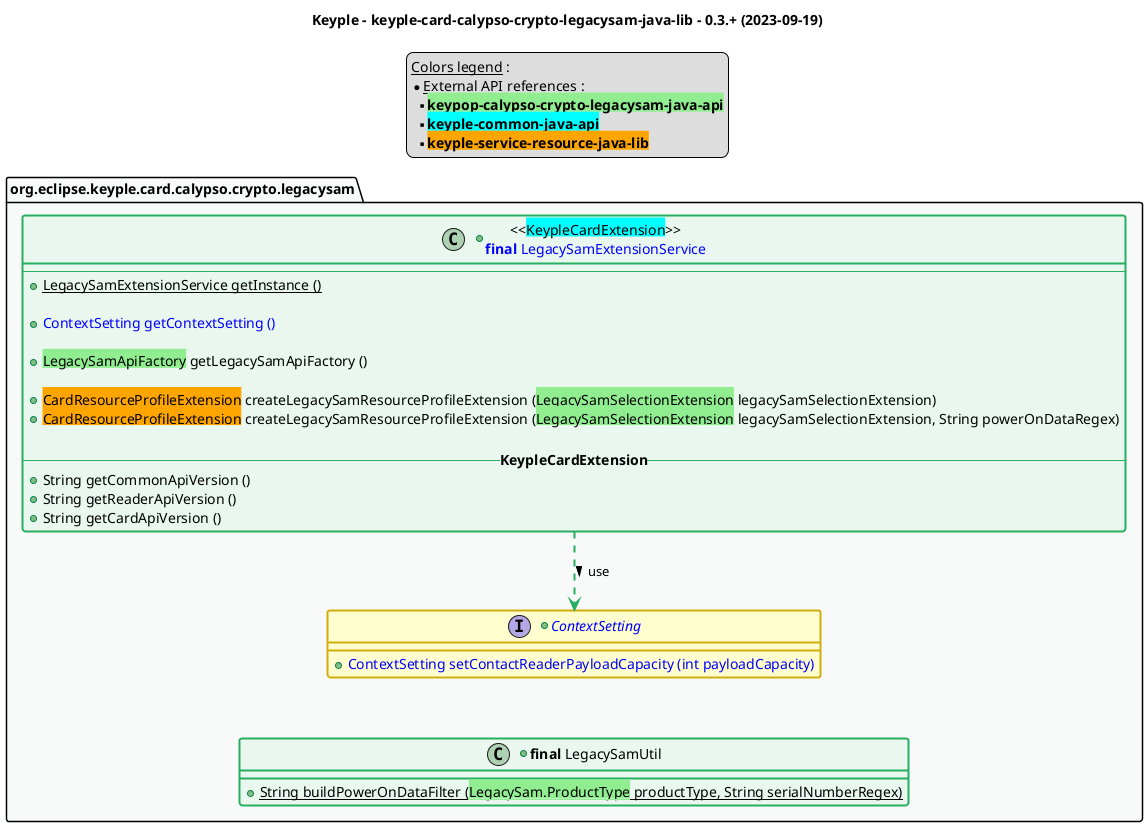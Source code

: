 @startuml
title
    Keyple - keyple-card-calypso-crypto-legacysam-java-lib - 0.3.+ (2023-09-19)
end title

' == THEME ==

'Couleurs issues de : https://htmlcolorcodes.com/fr/tableau-de-couleur/tableau-de-couleur-design-plat/
!define C_GREY1 F8F9F9
!define C_GREY2 F2F3F4
!define C_GREY3 E5E7E9
!define C_GREY4 D7DBDD
!define C_GREY5 CACFD2
!define C_GREY6 BDC3C7
!define C_LINK 3498DB
!define C_USE 27AE60

' -- Styles that don't work with new version of plantuml --
skinparam stereotypeABorderColor #A9DCDF
skinparam stereotypeIBorderColor #B4A7E5
skinparam stereotypeCBorderColor #ADD1B2
skinparam stereotypeEBorderColor #EB93DF
' -- END --

skinparam ClassBorderThickness 2
skinparam ArrowThickness 2

' Yellow
skinparam ClassBackgroundColor #FEFECE
skinparam ClassBorderColor #D4AC0D
' Red
skinparam ClassBackgroundColor<<red>> #FDEDEC
skinparam ClassBorderColor<<red>> #E74C3C
hide <<red>> stereotype
' Purple
skinparam ClassBackgroundColor<<purple>> #F4ECF7
skinparam ClassBorderColor<<purple>> #8E44AD
hide <<purple>> stereotype
' blue
skinparam ClassBackgroundColor<<blue>> #EBF5FB
skinparam ClassBorderColor<<blue>> #3498DB
hide <<blue>> stereotype
' Green
skinparam ClassBackgroundColor<<green>> #E9F7EF
skinparam ClassBorderColor<<green>> #27AE60
hide <<green>> stereotype
' Grey
skinparam ClassBackgroundColor<<grey>> #EAECEE
skinparam ClassBorderColor<<grey>> #2C3E50
hide <<grey>> stereotype

' == CONTENT ==

legend top
    __Colors legend__ :
    * __External API references__ :
    ** <back:lightgreen>**keypop-calypso-crypto-legacysam-java-api**</back>
    ** <back:cyan>**keyple-common-java-api**</back>
    ** <back:orange>**keyple-service-resource-java-lib**</back>
end legend

package "org.eclipse.keyple.card.calypso.crypto.legacysam" as legacysam {
    +class "<<<back:cyan>KeypleCardExtension</back>>>\n<color:blue>**final** LegacySamExtensionService" as LegacySamExtensionService <<green>> {
        --
        +{static} LegacySamExtensionService getInstance ()

        +<color:blue>ContextSetting getContextSetting ()

        +<back:lightgreen>LegacySamApiFactory</back> getLegacySamApiFactory ()

        +<back:orange>CardResourceProfileExtension</back> createLegacySamResourceProfileExtension (<back:lightgreen>LegacySamSelectionExtension</back> legacySamSelectionExtension)
        +<back:orange>CardResourceProfileExtension</back> createLegacySamResourceProfileExtension (<back:lightgreen>LegacySamSelectionExtension</back> legacySamSelectionExtension, String powerOnDataRegex)

        -- **KeypleCardExtension** --
        +String getCommonApiVersion ()
        +String getReaderApiVersion ()
        +String getCardApiVersion ()
    }
    +interface "<color:blue>ContextSetting" as ContextSetting {
        +<color:blue>ContextSetting setContactReaderPayloadCapacity (int payloadCapacity)
    }
    +class "**final** LegacySamUtil" as LegacySamUtil <<green>> {
        +{static} String buildPowerOnDataFilter (<back:lightgreen>LegacySam.ProductType</back> productType, String serialNumberRegex)
    }
}

' Associations

LegacySamExtensionService ..> ContextSetting #C_USE : use >

' == LAYOUT ==

ContextSetting -[hidden]- LegacySamUtil

' == STYLE ==

package legacysam #C_GREY1 {}

@enduml
